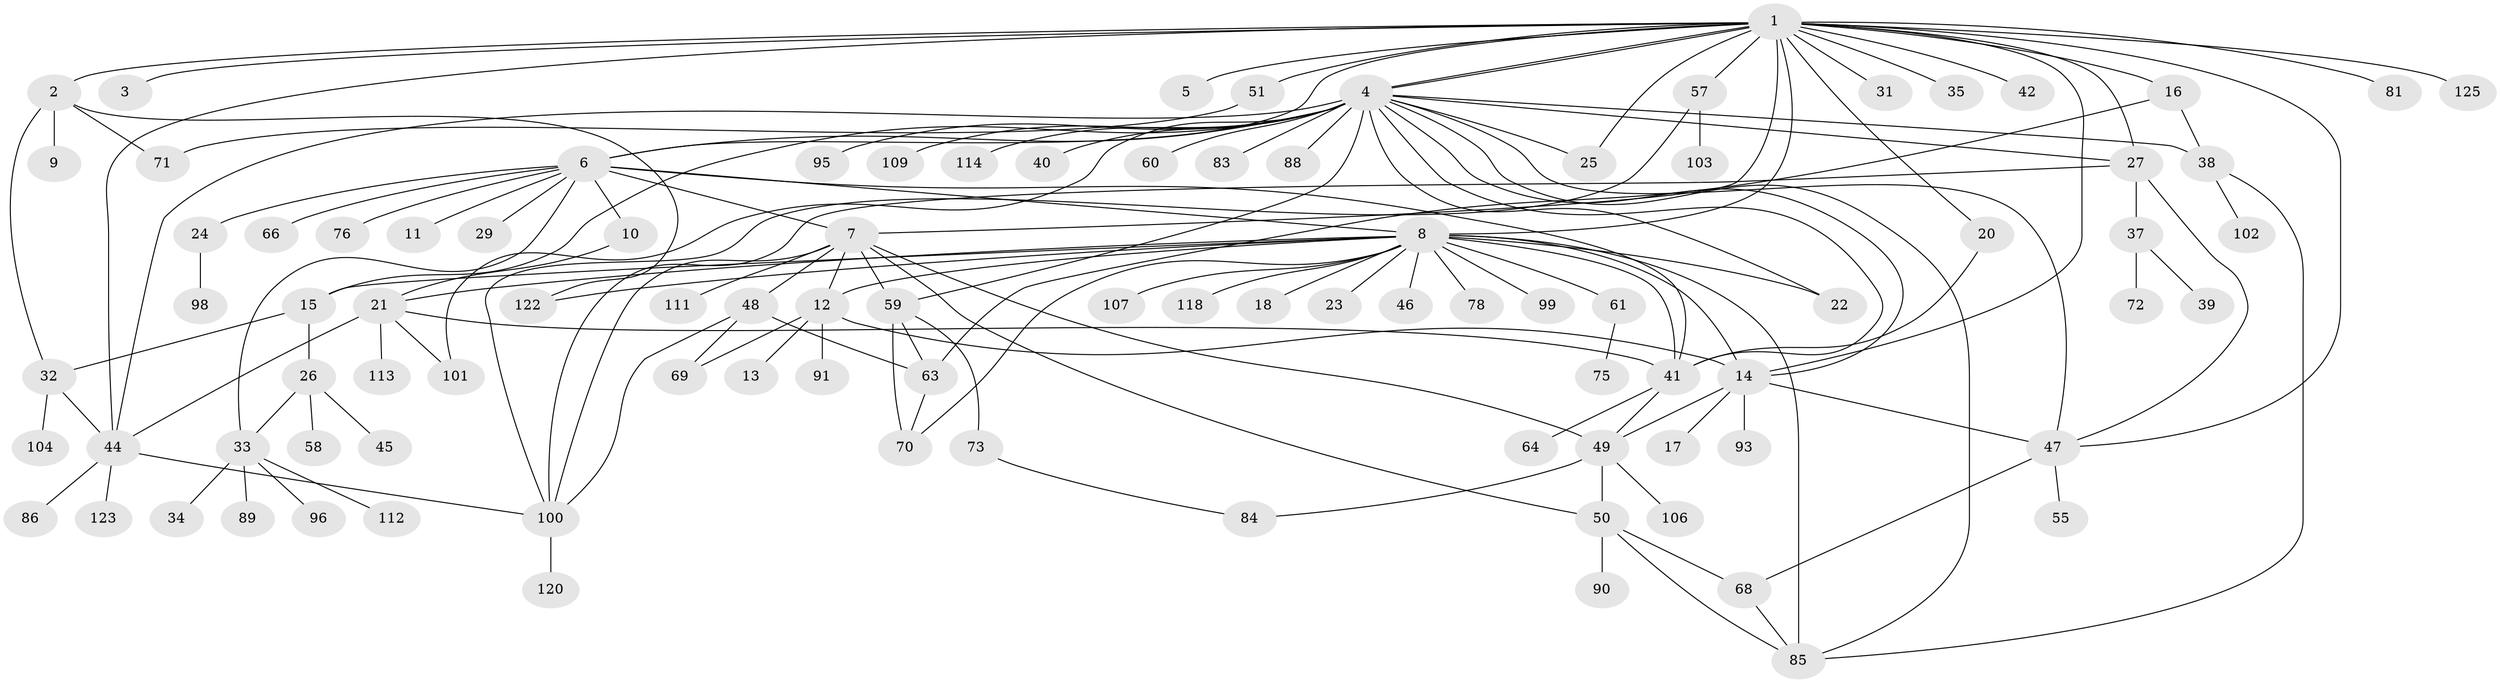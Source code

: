 // original degree distribution, {23: 0.008, 5: 0.08, 1: 0.52, 17: 0.008, 13: 0.008, 8: 0.016, 20: 0.008, 2: 0.16, 9: 0.008, 4: 0.048, 3: 0.096, 7: 0.024, 6: 0.016}
// Generated by graph-tools (version 1.1) at 2025/11/02/27/25 16:11:10]
// undirected, 95 vertices, 142 edges
graph export_dot {
graph [start="1"]
  node [color=gray90,style=filled];
  1 [super="+80"];
  2;
  3;
  4 [super="+28"];
  5;
  6 [super="+30"];
  7 [super="+124"];
  8 [super="+82"];
  9;
  10;
  11;
  12 [super="+119"];
  13;
  14 [super="+19"];
  15 [super="+43"];
  16 [super="+62"];
  17;
  18;
  20 [super="+79"];
  21 [super="+94"];
  22 [super="+115"];
  23;
  24 [super="+53"];
  25;
  26 [super="+56"];
  27;
  29;
  31;
  32 [super="+36"];
  33 [super="+74"];
  34;
  35 [super="+65"];
  37;
  38;
  39;
  40;
  41 [super="+92"];
  42;
  44 [super="+54"];
  45;
  46;
  47 [super="+52"];
  48 [super="+67"];
  49 [super="+97"];
  50;
  51;
  55;
  57;
  58;
  59 [super="+116"];
  60;
  61;
  63 [super="+77"];
  64;
  66;
  68;
  69 [super="+121"];
  70 [super="+87"];
  71;
  72;
  73 [super="+108"];
  75;
  76 [super="+117"];
  78;
  81;
  83;
  84;
  85 [super="+110"];
  86;
  88;
  89;
  90;
  91;
  93;
  95;
  96;
  98;
  99;
  100 [super="+105"];
  101;
  102;
  103;
  104;
  106;
  107;
  109;
  111;
  112;
  113;
  114;
  118;
  120;
  122;
  123;
  125;
  1 -- 2;
  1 -- 3;
  1 -- 4;
  1 -- 4;
  1 -- 5;
  1 -- 6;
  1 -- 7;
  1 -- 8;
  1 -- 14;
  1 -- 16;
  1 -- 20;
  1 -- 25;
  1 -- 27;
  1 -- 31;
  1 -- 35;
  1 -- 42;
  1 -- 44;
  1 -- 47;
  1 -- 51;
  1 -- 57;
  1 -- 81;
  1 -- 125;
  2 -- 9;
  2 -- 71;
  2 -- 122;
  2 -- 32;
  4 -- 14;
  4 -- 15;
  4 -- 22;
  4 -- 27;
  4 -- 38 [weight=2];
  4 -- 41;
  4 -- 47;
  4 -- 59;
  4 -- 60;
  4 -- 85;
  4 -- 88;
  4 -- 95;
  4 -- 114;
  4 -- 44;
  4 -- 101;
  4 -- 6;
  4 -- 40;
  4 -- 109;
  4 -- 83;
  4 -- 25;
  6 -- 7;
  6 -- 8;
  6 -- 10;
  6 -- 11;
  6 -- 24;
  6 -- 29;
  6 -- 33;
  6 -- 41;
  6 -- 66;
  6 -- 76;
  7 -- 48;
  7 -- 49;
  7 -- 50;
  7 -- 59;
  7 -- 111;
  7 -- 100;
  7 -- 12;
  8 -- 12;
  8 -- 14;
  8 -- 15;
  8 -- 18;
  8 -- 21;
  8 -- 22;
  8 -- 23;
  8 -- 41;
  8 -- 46;
  8 -- 61;
  8 -- 70;
  8 -- 78;
  8 -- 99;
  8 -- 107;
  8 -- 118;
  8 -- 122;
  8 -- 85;
  10 -- 21;
  12 -- 13;
  12 -- 14;
  12 -- 91;
  12 -- 69;
  14 -- 17;
  14 -- 47;
  14 -- 49;
  14 -- 93;
  15 -- 26;
  15 -- 32;
  16 -- 38;
  16 -- 63;
  20 -- 41;
  21 -- 101;
  21 -- 113;
  21 -- 44;
  21 -- 41;
  24 -- 98;
  26 -- 45;
  26 -- 58;
  26 -- 33;
  27 -- 37;
  27 -- 47;
  27 -- 100;
  32 -- 104;
  32 -- 44;
  33 -- 34;
  33 -- 89;
  33 -- 96;
  33 -- 112;
  37 -- 39;
  37 -- 72;
  38 -- 85;
  38 -- 102;
  41 -- 64;
  41 -- 49;
  44 -- 86;
  44 -- 100;
  44 -- 123;
  47 -- 55;
  47 -- 68;
  48 -- 63;
  48 -- 69;
  48 -- 100;
  49 -- 50;
  49 -- 84;
  49 -- 106;
  50 -- 68;
  50 -- 85;
  50 -- 90;
  51 -- 71;
  57 -- 103;
  57 -- 100;
  59 -- 73;
  59 -- 63;
  59 -- 70;
  61 -- 75;
  63 -- 70;
  68 -- 85;
  73 -- 84;
  100 -- 120;
}
